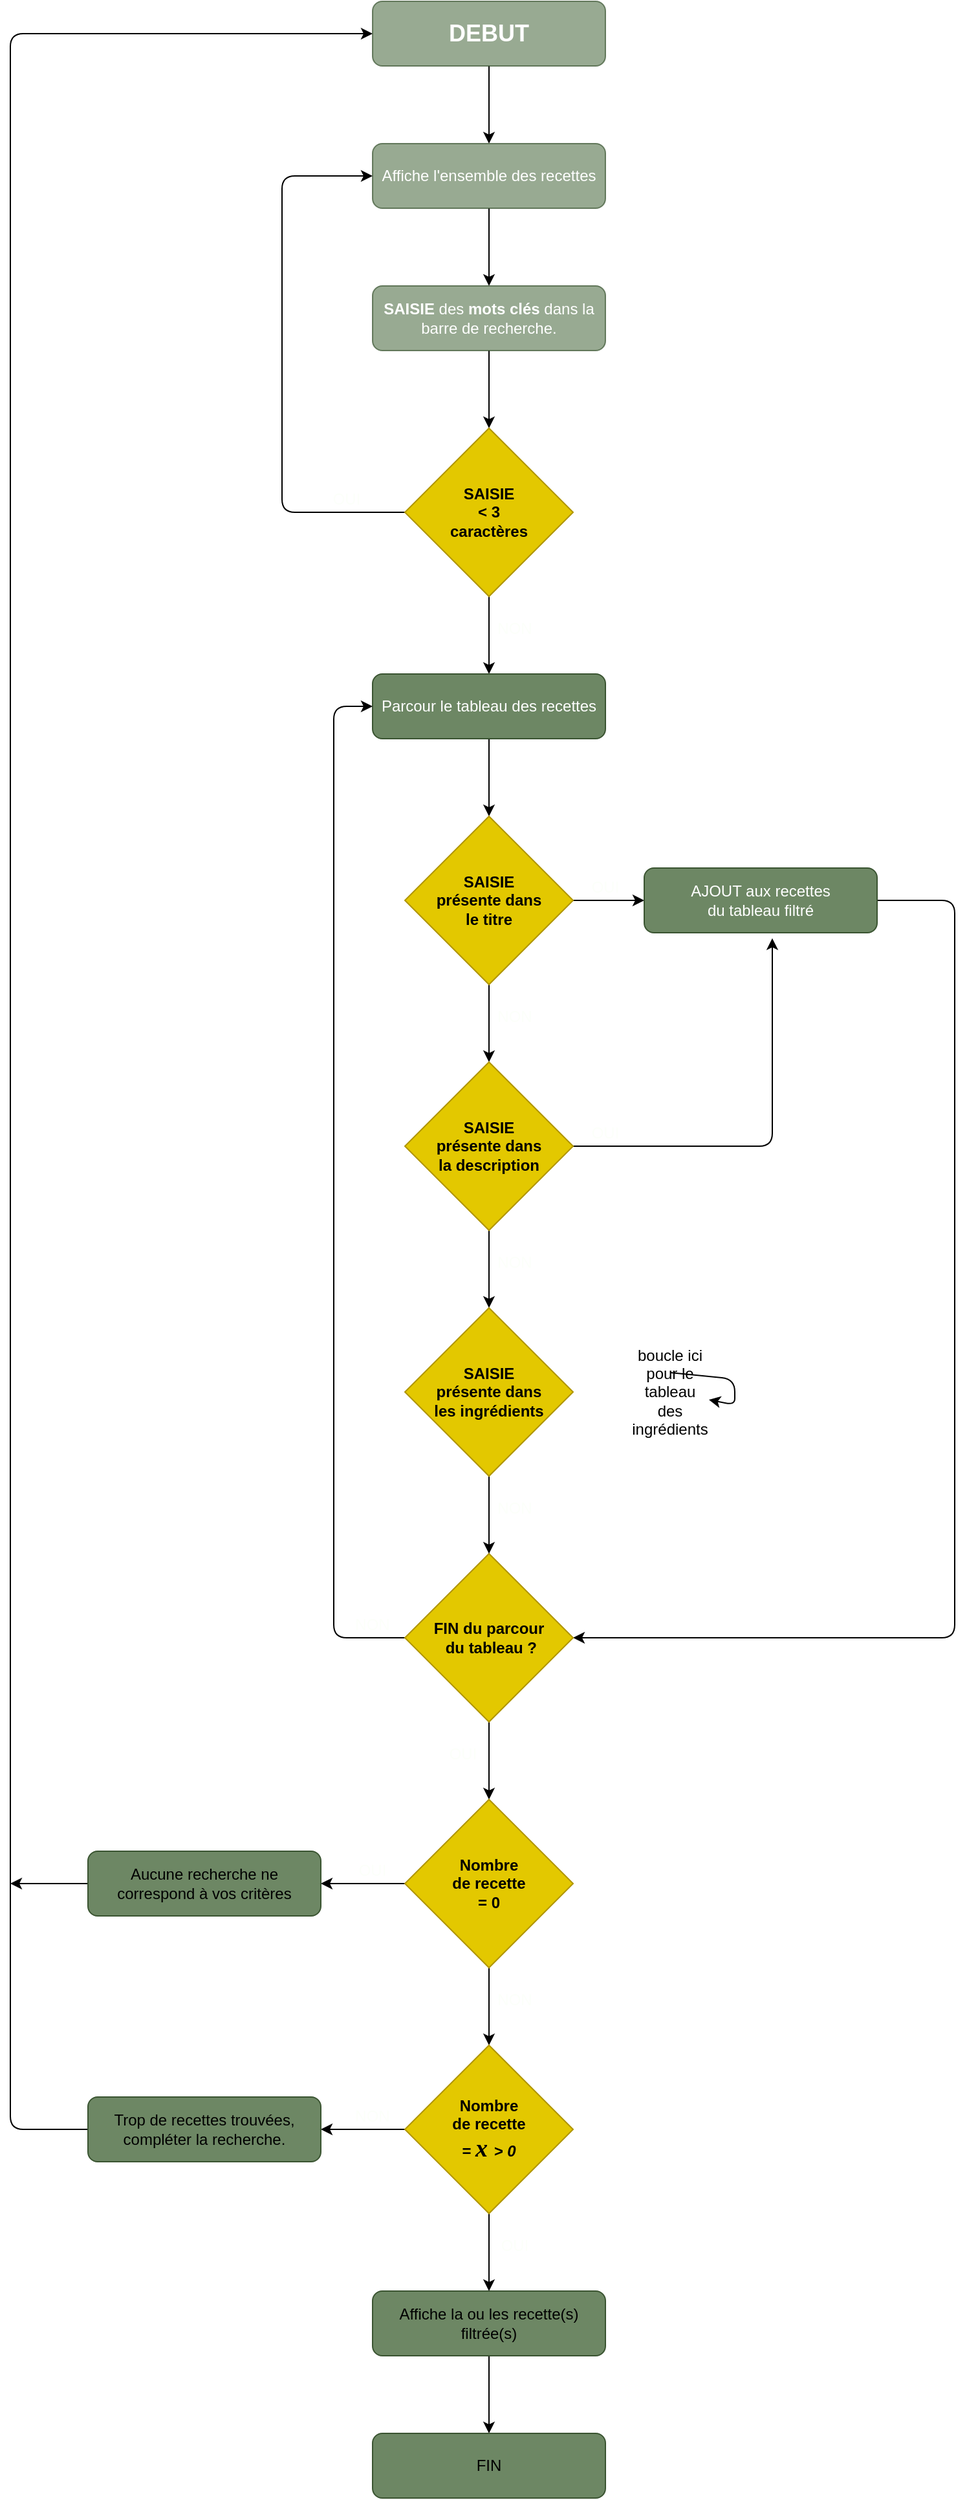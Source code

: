 <mxfile>
    <diagram id="D_HVd8B6VUuoggCPeG8F" name="Page-1">
        <mxGraphModel dx="1619" dy="1630" grid="1" gridSize="10" guides="1" tooltips="1" connect="1" arrows="1" fold="1" page="1" pageScale="1" pageWidth="850" pageHeight="1100" math="0" shadow="0">
            <root>
                <mxCell id="0"/>
                <mxCell id="1" parent="0"/>
                <mxCell id="ZSVEgMsFKH18y_2TgpHJ-98" value="" style="edgeStyle=none;html=1;fontColor=#FCFFFA;" parent="1" source="5" target="ZSVEgMsFKH18y_2TgpHJ-92" edge="1">
                    <mxGeometry relative="1" as="geometry"/>
                </mxCell>
                <mxCell id="5" value="&lt;b&gt;SAISIE&lt;/b&gt; des &lt;b&gt;mots clés&lt;/b&gt; dans la barre de recherche." style="rounded=1;whiteSpace=wrap;html=1;fillColor=#6d8764;fontColor=#ffffff;strokeColor=#3A5431;opacity=70;" parent="1" vertex="1">
                    <mxGeometry x="190" y="-190" width="180" height="50" as="geometry"/>
                </mxCell>
                <mxCell id="ZSVEgMsFKH18y_2TgpHJ-88" style="edgeStyle=none;html=1;entryX=0.5;entryY=0;entryDx=0;entryDy=0;fontColor=#FCFFFA;" parent="1" source="ZSVEgMsFKH18y_2TgpHJ-87" target="ZSVEgMsFKH18y_2TgpHJ-89" edge="1">
                    <mxGeometry relative="1" as="geometry"/>
                </mxCell>
                <mxCell id="ZSVEgMsFKH18y_2TgpHJ-87" value="&lt;h2&gt;&lt;b&gt;DEBUT&lt;/b&gt;&lt;/h2&gt;" style="rounded=1;whiteSpace=wrap;html=1;fontColor=#ffffff;strokeColor=#3A5431;fillColor=#6d8764;opacity=70;" parent="1" vertex="1">
                    <mxGeometry x="190" y="-410" width="180" height="50" as="geometry"/>
                </mxCell>
                <mxCell id="ZSVEgMsFKH18y_2TgpHJ-91" style="edgeStyle=none;html=1;entryX=0.5;entryY=0;entryDx=0;entryDy=0;fontColor=#FCFFFA;" parent="1" source="ZSVEgMsFKH18y_2TgpHJ-89" target="5" edge="1">
                    <mxGeometry relative="1" as="geometry"/>
                </mxCell>
                <mxCell id="ZSVEgMsFKH18y_2TgpHJ-89" value="Affiche l'ensemble des recettes" style="rounded=1;whiteSpace=wrap;html=1;fontColor=#ffffff;strokeColor=#3A5431;fillColor=#6d8764;opacity=70;" parent="1" vertex="1">
                    <mxGeometry x="190" y="-300" width="180" height="50" as="geometry"/>
                </mxCell>
                <mxCell id="ZSVEgMsFKH18y_2TgpHJ-96" style="edgeStyle=none;html=1;fontColor=#FCFFFA;entryX=0;entryY=0.5;entryDx=0;entryDy=0;" parent="1" source="ZSVEgMsFKH18y_2TgpHJ-92" target="ZSVEgMsFKH18y_2TgpHJ-89" edge="1">
                    <mxGeometry relative="1" as="geometry">
                        <mxPoint x="120" y="5" as="targetPoint"/>
                        <Array as="points">
                            <mxPoint x="120" y="-15"/>
                            <mxPoint x="120" y="-275"/>
                        </Array>
                    </mxGeometry>
                </mxCell>
                <mxCell id="ZSVEgMsFKH18y_2TgpHJ-101" value="" style="edgeStyle=none;html=1;fontColor=#FCFFFA;" parent="1" source="ZSVEgMsFKH18y_2TgpHJ-92" target="ZSVEgMsFKH18y_2TgpHJ-100" edge="1">
                    <mxGeometry relative="1" as="geometry"/>
                </mxCell>
                <mxCell id="ZSVEgMsFKH18y_2TgpHJ-92" value="&lt;b&gt;SAISIE&lt;br&gt;&amp;lt; 3 &lt;br&gt;caractères&lt;/b&gt;" style="rhombus;whiteSpace=wrap;html=1;fontColor=#000000;strokeColor=#B09500;fillColor=#e3c800;" parent="1" vertex="1">
                    <mxGeometry x="215" y="-80" width="130" height="130" as="geometry"/>
                </mxCell>
                <mxCell id="ZSVEgMsFKH18y_2TgpHJ-97" value="OUI" style="text;html=1;strokeColor=none;fillColor=none;align=center;verticalAlign=middle;whiteSpace=wrap;rounded=0;fontColor=#FCFFFA;rotation=0;" parent="1" vertex="1">
                    <mxGeometry x="140" y="-40" width="60" height="30" as="geometry"/>
                </mxCell>
                <mxCell id="ZSVEgMsFKH18y_2TgpHJ-104" value="" style="edgeStyle=none;html=1;fontColor=#FCFFFA;" parent="1" source="ZSVEgMsFKH18y_2TgpHJ-100" target="ZSVEgMsFKH18y_2TgpHJ-103" edge="1">
                    <mxGeometry relative="1" as="geometry"/>
                </mxCell>
                <mxCell id="ZSVEgMsFKH18y_2TgpHJ-100" value="Parcour le tableau des recettes" style="rounded=1;whiteSpace=wrap;html=1;fillColor=#6d8764;fontColor=#ffffff;strokeColor=#3A5431;" parent="1" vertex="1">
                    <mxGeometry x="190" y="110" width="180" height="50" as="geometry"/>
                </mxCell>
                <mxCell id="ZSVEgMsFKH18y_2TgpHJ-102" value="NON" style="text;html=1;strokeColor=none;fillColor=none;align=center;verticalAlign=middle;whiteSpace=wrap;rounded=0;fontColor=#FCFFFA;rotation=0;" parent="1" vertex="1">
                    <mxGeometry x="270" y="60" width="60" height="30" as="geometry"/>
                </mxCell>
                <mxCell id="ZSVEgMsFKH18y_2TgpHJ-109" style="edgeStyle=none;html=1;fontColor=#FCFFFA;entryX=0;entryY=0.5;entryDx=0;entryDy=0;" parent="1" source="ZSVEgMsFKH18y_2TgpHJ-103" target="ZSVEgMsFKH18y_2TgpHJ-108" edge="1">
                    <mxGeometry relative="1" as="geometry">
                        <mxPoint x="480" y="285" as="targetPoint"/>
                    </mxGeometry>
                </mxCell>
                <mxCell id="ZSVEgMsFKH18y_2TgpHJ-114" value="" style="edgeStyle=none;html=1;fontColor=#FCFFFA;" parent="1" source="ZSVEgMsFKH18y_2TgpHJ-103" target="ZSVEgMsFKH18y_2TgpHJ-113" edge="1">
                    <mxGeometry relative="1" as="geometry"/>
                </mxCell>
                <mxCell id="ZSVEgMsFKH18y_2TgpHJ-103" value="SAISIE&lt;br&gt;présente dans &lt;br&gt;le titre" style="rhombus;whiteSpace=wrap;html=1;fontColor=#000000;strokeColor=#B09500;fillColor=#e3c800;fontStyle=1" parent="1" vertex="1">
                    <mxGeometry x="215" y="220" width="130" height="130" as="geometry"/>
                </mxCell>
                <mxCell id="ZSVEgMsFKH18y_2TgpHJ-132" style="edgeStyle=none;html=1;entryX=1;entryY=0.5;entryDx=0;entryDy=0;fontColor=#FCFFFA;" parent="1" source="ZSVEgMsFKH18y_2TgpHJ-108" target="ZSVEgMsFKH18y_2TgpHJ-118" edge="1">
                    <mxGeometry relative="1" as="geometry">
                        <Array as="points">
                            <mxPoint x="640" y="285"/>
                            <mxPoint x="640" y="855"/>
                        </Array>
                    </mxGeometry>
                </mxCell>
                <mxCell id="ZSVEgMsFKH18y_2TgpHJ-108" value="AJOUT aux recettes &lt;br&gt;du tableau filtré" style="rounded=1;whiteSpace=wrap;html=1;fillColor=#6d8764;fontColor=#ffffff;strokeColor=#3A5431;" parent="1" vertex="1">
                    <mxGeometry x="400" y="260" width="180" height="50" as="geometry"/>
                </mxCell>
                <mxCell id="ZSVEgMsFKH18y_2TgpHJ-112" value="OUI" style="text;html=1;strokeColor=none;fillColor=none;align=center;verticalAlign=middle;whiteSpace=wrap;rounded=0;fontColor=#FCFFFA;rotation=0;" parent="1" vertex="1">
                    <mxGeometry x="340" y="260" width="60" height="30" as="geometry"/>
                </mxCell>
                <mxCell id="ZSVEgMsFKH18y_2TgpHJ-117" style="edgeStyle=none;html=1;entryX=0.55;entryY=1.086;entryDx=0;entryDy=0;entryPerimeter=0;fontColor=#FCFFFA;" parent="1" source="ZSVEgMsFKH18y_2TgpHJ-113" target="ZSVEgMsFKH18y_2TgpHJ-108" edge="1">
                    <mxGeometry relative="1" as="geometry">
                        <Array as="points">
                            <mxPoint x="499" y="475"/>
                        </Array>
                    </mxGeometry>
                </mxCell>
                <mxCell id="73" value="" style="edgeStyle=none;html=1;" parent="1" source="ZSVEgMsFKH18y_2TgpHJ-113" target="ZSVEgMsFKH18y_2TgpHJ-134" edge="1">
                    <mxGeometry relative="1" as="geometry"/>
                </mxCell>
                <mxCell id="ZSVEgMsFKH18y_2TgpHJ-113" value="SAISIE &lt;br&gt;présente dans &lt;br&gt;la description" style="rhombus;whiteSpace=wrap;html=1;fontColor=#000000;strokeColor=#B09500;fillColor=#e3c800;fontStyle=1" parent="1" vertex="1">
                    <mxGeometry x="215" y="410" width="130" height="130" as="geometry"/>
                </mxCell>
                <mxCell id="ZSVEgMsFKH18y_2TgpHJ-116" value="NON" style="text;html=1;strokeColor=none;fillColor=none;align=center;verticalAlign=middle;whiteSpace=wrap;rounded=0;fontColor=#FCFFFA;rotation=0;" parent="1" vertex="1">
                    <mxGeometry x="270" y="360" width="60" height="30" as="geometry"/>
                </mxCell>
                <mxCell id="ZSVEgMsFKH18y_2TgpHJ-119" style="edgeStyle=none;html=1;fontColor=#FCFFFA;entryX=0;entryY=0.5;entryDx=0;entryDy=0;exitX=0;exitY=0.5;exitDx=0;exitDy=0;" parent="1" source="ZSVEgMsFKH18y_2TgpHJ-118" target="ZSVEgMsFKH18y_2TgpHJ-100" edge="1">
                    <mxGeometry relative="1" as="geometry">
                        <mxPoint x="130" y="645" as="targetPoint"/>
                        <Array as="points">
                            <mxPoint x="160" y="855"/>
                            <mxPoint x="160" y="135"/>
                        </Array>
                        <mxPoint x="220" y="840" as="sourcePoint"/>
                    </mxGeometry>
                </mxCell>
                <mxCell id="93" value="" style="edgeStyle=none;html=1;fontFamily=Helvetica;fontSize=12;" parent="1" source="ZSVEgMsFKH18y_2TgpHJ-118" target="92" edge="1">
                    <mxGeometry relative="1" as="geometry"/>
                </mxCell>
                <mxCell id="ZSVEgMsFKH18y_2TgpHJ-118" value="FIN du parcour&lt;br&gt;&amp;nbsp;du tableau ?" style="rhombus;whiteSpace=wrap;html=1;fontColor=#000000;strokeColor=#B09500;fillColor=#e3c800;fontStyle=1" parent="1" vertex="1">
                    <mxGeometry x="215" y="790" width="130" height="130" as="geometry"/>
                </mxCell>
                <mxCell id="ZSVEgMsFKH18y_2TgpHJ-120" value="NON" style="text;html=1;strokeColor=none;fillColor=none;align=center;verticalAlign=middle;whiteSpace=wrap;rounded=0;fontColor=#FCFFFA;rotation=0;" parent="1" vertex="1">
                    <mxGeometry x="160" y="830" width="60" height="30" as="geometry"/>
                </mxCell>
                <mxCell id="108" style="edgeStyle=none;html=1;fontFamily=Helvetica;fontSize=12;" parent="1" source="ZSVEgMsFKH18y_2TgpHJ-124" edge="1">
                    <mxGeometry relative="1" as="geometry">
                        <mxPoint x="-90" y="1045" as="targetPoint"/>
                    </mxGeometry>
                </mxCell>
                <mxCell id="ZSVEgMsFKH18y_2TgpHJ-124" value="Aucune recherche ne &lt;br&gt;correspond à vos critères" style="rounded=1;whiteSpace=wrap;html=1;fillColor=#6d8764;strokeColor=#3A5431;" parent="1" vertex="1">
                    <mxGeometry x="-30" y="1020" width="180" height="50" as="geometry"/>
                </mxCell>
                <mxCell id="100" value="" style="edgeStyle=none;html=1;fontFamily=Helvetica;fontSize=12;" parent="1" source="ZSVEgMsFKH18y_2TgpHJ-127" target="ZSVEgMsFKH18y_2TgpHJ-129" edge="1">
                    <mxGeometry relative="1" as="geometry"/>
                </mxCell>
                <mxCell id="ZSVEgMsFKH18y_2TgpHJ-127" value="Affiche la ou les recette(s) filtrée(s)" style="rounded=1;whiteSpace=wrap;html=1;fillColor=#6d8764;strokeColor=#3A5431;" parent="1" vertex="1">
                    <mxGeometry x="190" y="1360" width="180" height="50" as="geometry"/>
                </mxCell>
                <mxCell id="ZSVEgMsFKH18y_2TgpHJ-129" value="FIN" style="rounded=1;whiteSpace=wrap;html=1;fillColor=#6d8764;strokeColor=#3A5431;" parent="1" vertex="1">
                    <mxGeometry x="190" y="1470" width="180" height="50" as="geometry"/>
                </mxCell>
                <mxCell id="74" value="" style="edgeStyle=none;html=1;" parent="1" source="ZSVEgMsFKH18y_2TgpHJ-134" target="ZSVEgMsFKH18y_2TgpHJ-118" edge="1">
                    <mxGeometry relative="1" as="geometry"/>
                </mxCell>
                <mxCell id="ZSVEgMsFKH18y_2TgpHJ-134" value="SAISIE&lt;br&gt;présente dans &lt;br&gt;les ingrédients" style="rhombus;whiteSpace=wrap;html=1;fontColor=#000000;strokeColor=#B09500;fillColor=#e3c800;fontStyle=1" parent="1" vertex="1">
                    <mxGeometry x="215" y="600" width="130" height="130" as="geometry"/>
                </mxCell>
                <mxCell id="78" value="NON" style="text;html=1;strokeColor=none;fillColor=none;align=center;verticalAlign=middle;whiteSpace=wrap;rounded=0;fontColor=#FCFFFA;rotation=0;" parent="1" vertex="1">
                    <mxGeometry x="270" y="550" width="60" height="30" as="geometry"/>
                </mxCell>
                <mxCell id="79" value="OUI" style="text;html=1;strokeColor=none;fillColor=none;align=center;verticalAlign=middle;whiteSpace=wrap;rounded=0;fontColor=#FCFFFA;rotation=0;" parent="1" vertex="1">
                    <mxGeometry x="340" y="450" width="60" height="30" as="geometry"/>
                </mxCell>
                <mxCell id="80" value="NON" style="text;html=1;strokeColor=none;fillColor=none;align=center;verticalAlign=middle;whiteSpace=wrap;rounded=0;fontColor=#FCFFFA;rotation=0;" parent="1" vertex="1">
                    <mxGeometry x="270" y="740" width="60" height="30" as="geometry"/>
                </mxCell>
                <mxCell id="82" value="OUI" style="text;html=1;strokeColor=none;fillColor=none;align=center;verticalAlign=middle;whiteSpace=wrap;rounded=0;fontColor=#FCFFFA;rotation=0;" parent="1" vertex="1">
                    <mxGeometry x="230" y="930" width="60" height="30" as="geometry"/>
                </mxCell>
                <mxCell id="94" value="" style="edgeStyle=none;html=1;fontFamily=Helvetica;fontSize=12;" parent="1" source="92" target="ZSVEgMsFKH18y_2TgpHJ-124" edge="1">
                    <mxGeometry relative="1" as="geometry"/>
                </mxCell>
                <mxCell id="97" value="" style="edgeStyle=none;html=1;fontFamily=Helvetica;fontSize=12;" parent="1" source="92" target="96" edge="1">
                    <mxGeometry relative="1" as="geometry"/>
                </mxCell>
                <mxCell id="92" value="Nombre &lt;br&gt;de recette&lt;br&gt;= 0" style="rhombus;whiteSpace=wrap;html=1;fontColor=#000000;strokeColor=#B09500;fillColor=#e3c800;fontStyle=1" parent="1" vertex="1">
                    <mxGeometry x="215" y="980" width="130" height="130" as="geometry"/>
                </mxCell>
                <mxCell id="95" value="OUI" style="text;html=1;strokeColor=none;fillColor=none;align=center;verticalAlign=middle;whiteSpace=wrap;rounded=0;fontColor=#FCFFFA;rotation=0;" parent="1" vertex="1">
                    <mxGeometry x="160" y="1020" width="60" height="30" as="geometry"/>
                </mxCell>
                <mxCell id="99" value="" style="edgeStyle=none;html=1;fontFamily=Helvetica;fontSize=12;" parent="1" source="96" target="ZSVEgMsFKH18y_2TgpHJ-127" edge="1">
                    <mxGeometry relative="1" as="geometry"/>
                </mxCell>
                <mxCell id="105" value="" style="edgeStyle=none;html=1;fontFamily=Helvetica;fontSize=12;" parent="1" source="96" target="104" edge="1">
                    <mxGeometry relative="1" as="geometry"/>
                </mxCell>
                <mxCell id="96" value="Nombre &lt;br&gt;de recette&lt;br&gt;= &lt;font size=&quot;1&quot;&gt;&lt;i style=&quot;font-size: 12px&quot;&gt;&lt;font face=&quot;Times New Roman&quot; style=&quot;font-size: 19px&quot;&gt;x &lt;/font&gt;&amp;gt; 0&lt;/i&gt;&lt;/font&gt;" style="rhombus;whiteSpace=wrap;html=1;fontColor=#000000;strokeColor=#B09500;fillColor=#e3c800;fontStyle=1" parent="1" vertex="1">
                    <mxGeometry x="215" y="1170" width="130" height="130" as="geometry"/>
                </mxCell>
                <mxCell id="98" value="NON" style="text;html=1;strokeColor=none;fillColor=none;align=center;verticalAlign=middle;whiteSpace=wrap;rounded=0;fontColor=#FCFFFA;rotation=0;" parent="1" vertex="1">
                    <mxGeometry x="270" y="1120" width="60" height="30" as="geometry"/>
                </mxCell>
                <mxCell id="101" value="OUI" style="text;html=1;strokeColor=none;fillColor=none;align=center;verticalAlign=middle;whiteSpace=wrap;rounded=0;fontColor=#FCFFFA;rotation=0;" parent="1" vertex="1">
                    <mxGeometry x="270" y="1310" width="60" height="30" as="geometry"/>
                </mxCell>
                <mxCell id="107" style="edgeStyle=none;html=1;fontFamily=Helvetica;fontSize=12;entryX=0;entryY=0.5;entryDx=0;entryDy=0;exitX=0;exitY=0.5;exitDx=0;exitDy=0;" parent="1" source="104" target="ZSVEgMsFKH18y_2TgpHJ-87" edge="1">
                    <mxGeometry relative="1" as="geometry">
                        <mxPoint x="-120" y="1235.0" as="targetPoint"/>
                        <Array as="points">
                            <mxPoint x="-90" y="1235"/>
                            <mxPoint x="-90" y="-385"/>
                        </Array>
                    </mxGeometry>
                </mxCell>
                <mxCell id="104" value="Trop de recettes trouvées, compléter la recherche." style="rounded=1;whiteSpace=wrap;html=1;fillColor=#6d8764;strokeColor=#3A5431;" parent="1" vertex="1">
                    <mxGeometry x="-30" y="1210" width="180" height="50" as="geometry"/>
                </mxCell>
                <mxCell id="106" value="NON" style="text;html=1;strokeColor=none;fillColor=none;align=center;verticalAlign=middle;whiteSpace=wrap;rounded=0;fontColor=#FCFFFA;rotation=0;" parent="1" vertex="1">
                    <mxGeometry x="160" y="1210" width="60" height="30" as="geometry"/>
                </mxCell>
                <mxCell id="109" value="boucle ici pour le tableau des ingrédients" style="text;html=1;strokeColor=none;fillColor=none;align=center;verticalAlign=middle;whiteSpace=wrap;rounded=0;" vertex="1" parent="1">
                    <mxGeometry x="390" y="650" width="60" height="30" as="geometry"/>
                </mxCell>
                <mxCell id="110" style="edgeStyle=none;html=1;exitX=0.5;exitY=0;exitDx=0;exitDy=0;" edge="1" parent="1" source="109" target="109">
                    <mxGeometry relative="1" as="geometry"/>
                </mxCell>
            </root>
        </mxGraphModel>
    </diagram>
    <diagram id="_rm4OP_vOzyebfpuPI0_" name="Page-2">
        <mxGraphModel dx="884" dy="610" grid="1" gridSize="10" guides="1" tooltips="1" connect="1" arrows="1" fold="1" page="1" pageScale="1" pageWidth="850" pageHeight="1100" math="0" shadow="0">
            <root>
                <mxCell id="SiQ4y4Mz0kUG1fxL2bbp-0"/>
                <mxCell id="SiQ4y4Mz0kUG1fxL2bbp-1" parent="SiQ4y4Mz0kUG1fxL2bbp-0"/>
            </root>
        </mxGraphModel>
    </diagram>
</mxfile>